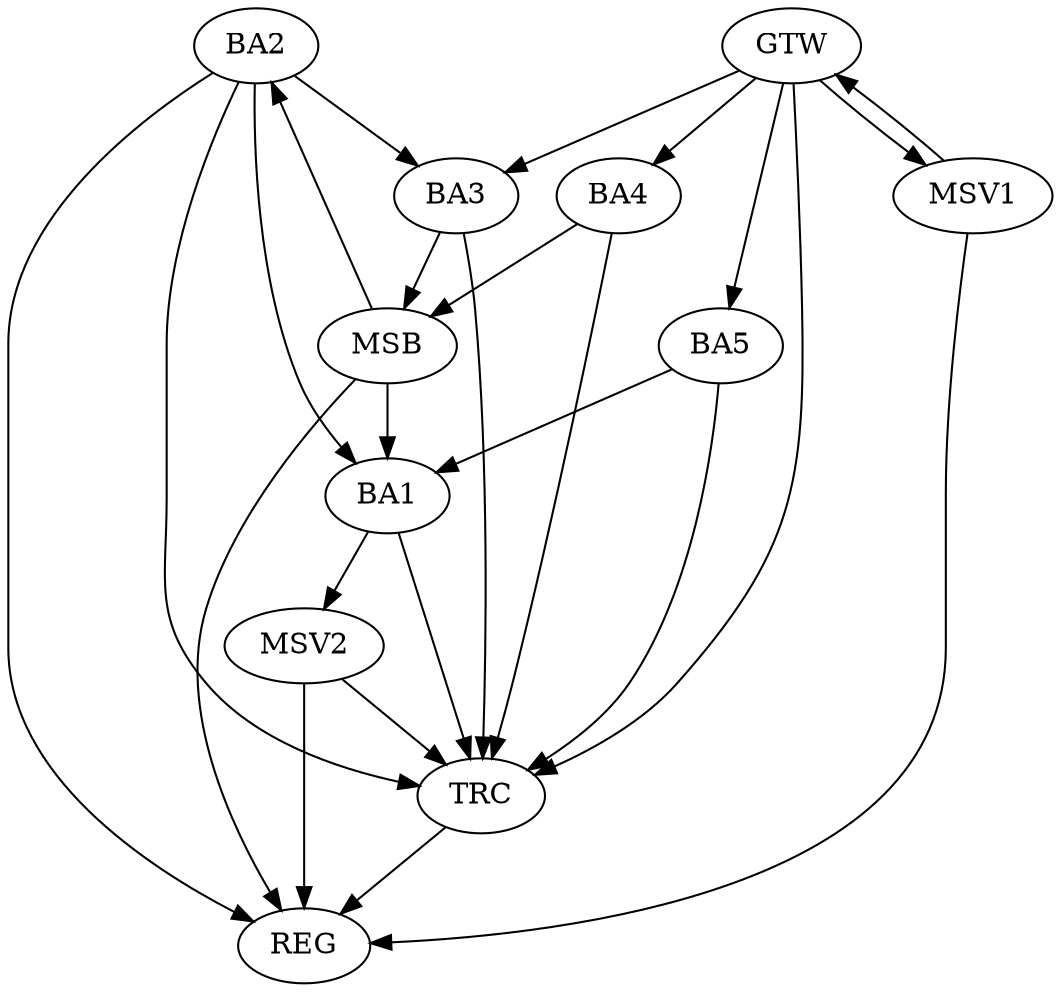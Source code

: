 strict digraph G {
  BA1 [ label="BA1" ];
  BA2 [ label="BA2" ];
  BA3 [ label="BA3" ];
  BA4 [ label="BA4" ];
  BA5 [ label="BA5" ];
  GTW [ label="GTW" ];
  REG [ label="REG" ];
  MSB [ label="MSB" ];
  TRC [ label="TRC" ];
  MSV1 [ label="MSV1" ];
  MSV2 [ label="MSV2" ];
  BA2 -> BA1;
  BA5 -> BA1;
  GTW -> BA3;
  GTW -> BA4;
  GTW -> BA5;
  BA2 -> REG;
  MSB -> BA2;
  MSB -> REG;
  BA3 -> MSB;
  MSB -> BA1;
  BA4 -> MSB;
  BA1 -> TRC;
  BA2 -> TRC;
  BA3 -> TRC;
  BA4 -> TRC;
  BA5 -> TRC;
  GTW -> TRC;
  TRC -> REG;
  BA2 -> BA3;
  MSV1 -> GTW;
  GTW -> MSV1;
  MSV1 -> REG;
  BA1 -> MSV2;
  MSV2 -> REG;
  MSV2 -> TRC;
}
